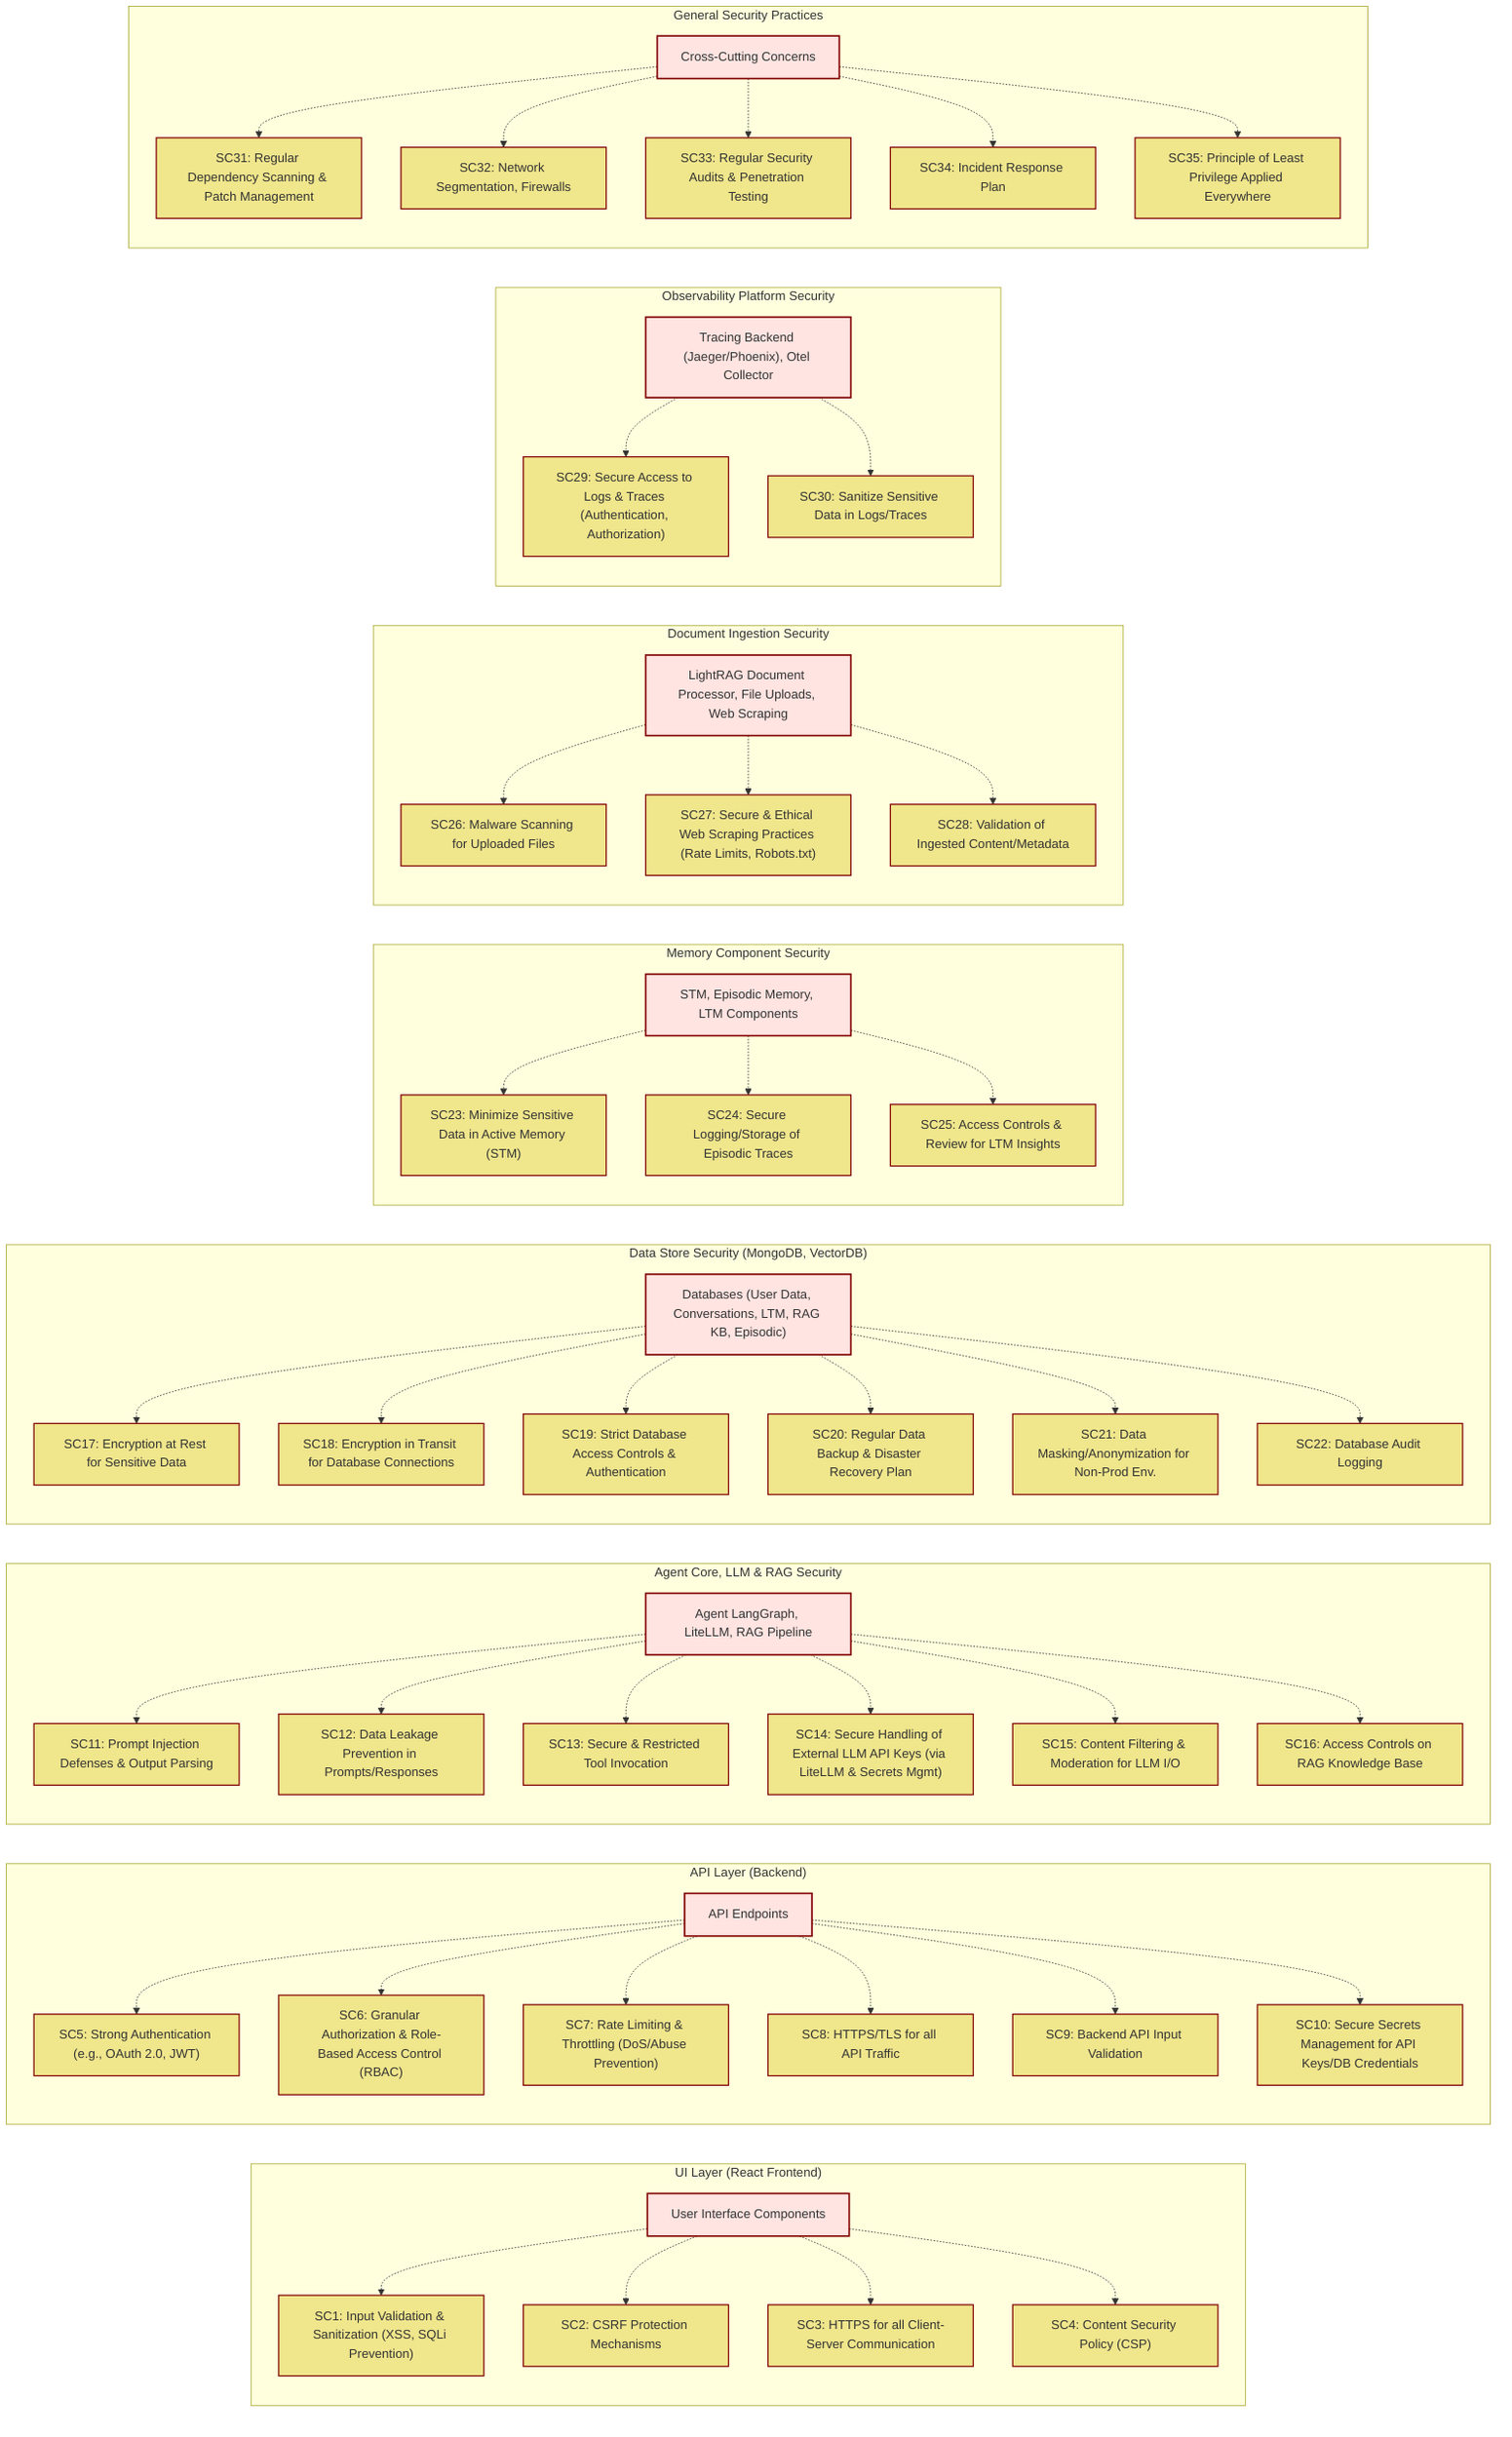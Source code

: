 %%{
  init: {
    'theme': 'base',
    'themeVariables': {
      'fontFamily': 'Comic Sans MS, cursive',
      'fontSize': '12px',
      'primaryColor': '#FFF0F5',        /* lavenderblush - main background */
      'nodeBorder': '#800000',         /* maroon - component borders */
      'lineColor': '#A52A2A',          /* brown - connection lines */
      'primaryTextColor': '#556B2F',   /* darkolivegreen */
      'componentBg': '#FFE4E1',        /* mistyrose - for system areas */
      'securityControlColor': '#F0E68C', /* khaki - for security controls */
      'threatColor': '#FFC0CB',        /* pink - for threats (use sparingly or as notes) */
      'edgeLabelBackground':'#FFF5EE', /* seashell - for edge labels */
      'clusterBkg': '#FAF0E6'         /* linen - for clusters */
    },
    'flowchart': {
      'curve': 'basis'
    }
  }
}%%

graph LR
    classDef systemArea fill:#FFE4E1,stroke:#800000,stroke-width:2px,shape:rectangle;
    classDef securityControl fill:#F0E68C,stroke:#800000,stroke-width:1.5px,shape:roundrect;
    classDef threat fill:#FFB6C1,stroke:#800000,stroke-width:1px,linestyle:dashed,shape:parallelogram;

    %% Major System Areas
    subgraph UI_Security ["UI Layer (React Frontend)"]
        direction TB
        UI_Area[User Interface Components]:::systemArea;
        SC1_InputValidation["SC1: Input Validation & Sanitization (XSS, SQLi Prevention)"]:::securityControl;
        SC2_CSRF_Protection["SC2: CSRF Protection Mechanisms"]:::securityControl;
        SC3_HTTPS_Frontend["SC3: HTTPS for all Client-Server Communication"]:::securityControl;
        SC4_Content_Security_Policy["SC4: Content Security Policy (CSP)"]:::securityControl;
        UI_Area -.-> SC1_InputValidation;
        UI_Area -.-> SC2_CSRF_Protection;
        UI_Area -.-> SC3_HTTPS_Frontend;
        UI_Area -.-> SC4_Content_Security_Policy;
    end

    subgraph API_Security ["API Layer (Backend)"]
        direction TB
        API_Area[API Endpoints]:::systemArea;
        SC5_Authentication["SC5: Strong Authentication (e.g., OAuth 2.0, JWT)"]:::securityControl;
        SC6_Authorization["SC6: Granular Authorization & Role-Based Access Control (RBAC)"]:::securityControl;
        SC7_Rate_Limiting_Throttling["SC7: Rate Limiting & Throttling (DoS/Abuse Prevention)"]:::securityControl;
        SC8_HTTPS_Backend["SC8: HTTPS/TLS for all API Traffic"]:::securityControl;
        SC9_API_Input_Validation["SC9: Backend API Input Validation"]:::securityControl;
        SC10_Secrets_Management_API["SC10: Secure Secrets Management for API Keys/DB Credentials"]:::securityControl;
        API_Area -.-> SC5_Authentication;
        API_Area -.-> SC6_Authorization;
        API_Area -.-> SC7_Rate_Limiting_Throttling;
        API_Area -.-> SC8_HTTPS_Backend;
        API_Area -.-> SC9_API_Input_Validation;
        API_Area -.-> SC10_Secrets_Management_API;
    end

    subgraph Agent_LLM_Security ["Agent Core, LLM & RAG Security"]
        direction TB
        Agent_LLM_Area["Agent LangGraph, LiteLLM, RAG Pipeline"]:::systemArea;
        SC11_Prompt_Injection_Defense["SC11: Prompt Injection Defenses & Output Parsing"]:::securityControl;
        SC12_Data_Leakage_Prevention["SC12: Data Leakage Prevention in Prompts/Responses"]:::securityControl;
        SC13_Secure_Tool_Invocation["SC13: Secure & Restricted Tool Invocation"]:::securityControl;
        SC14_LLM_API_Key_Security["SC14: Secure Handling of External LLM API Keys (via LiteLLM & Secrets Mgmt)"]:::securityControl;
        SC15_Content_Filtering_Moderation["SC15: Content Filtering & Moderation for LLM I/O"]:::securityControl;
        SC16_RAG_Access_Control["SC16: Access Controls on RAG Knowledge Base"]:::securityControl;
        Agent_LLM_Area -.-> SC11_Prompt_Injection_Defense;
        Agent_LLM_Area -.-> SC12_Data_Leakage_Prevention;
        Agent_LLM_Area -.-> SC13_Secure_Tool_Invocation;
        Agent_LLM_Area -.-> SC14_LLM_API_Key_Security;
        Agent_LLM_Area -.-> SC15_Content_Filtering_Moderation;
        Agent_LLM_Area -.-> SC16_RAG_Access_Control;
    end

    subgraph Data_Security ["Data Store Security (MongoDB, VectorDB)"]
        direction TB
        Data_Store_Area["Databases (User Data, Conversations, LTM, RAG KB, Episodic)"]:::systemArea;
        SC17_Encryption_At_Rest["SC17: Encryption at Rest for Sensitive Data"]:::securityControl;
        SC18_Encryption_In_Transit_DB["SC18: Encryption in Transit for Database Connections"]:::securityControl;
        SC19_DB_Access_Control["SC19: Strict Database Access Controls & Authentication"]:::securityControl;
        SC20_Data_Backup_Recovery["SC20: Regular Data Backup & Disaster Recovery Plan"]:::securityControl;
        SC21_Data_Masking_Anonymization["SC21: Data Masking/Anonymization for Non-Prod Env."]:::securityControl;
        SC22_Audit_Logging_DB["SC22: Database Audit Logging"]:::securityControl;
        Data_Store_Area -.-> SC17_Encryption_At_Rest;
        Data_Store_Area -.-> SC18_Encryption_In_Transit_DB;
        Data_Store_Area -.-> SC19_DB_Access_Control;
        Data_Store_Area -.-> SC20_Data_Backup_Recovery;
        Data_Store_Area -.-> SC21_Data_Masking_Anonymization;
        Data_Store_Area -.-> SC22_Audit_Logging_DB;
    end
    
    subgraph Memory_Security ["Memory Component Security"]
        direction TB
        Memory_Area["STM, Episodic Memory, LTM Components"]:::systemArea;
        SC23_Sensitive_Data_In_Memory["SC23: Minimize Sensitive Data in Active Memory (STM)"]:::securityControl;
        SC24_Secure_Episodic_Logging["SC24: Secure Logging/Storage of Episodic Traces"]:::securityControl;
        SC25_LTM_Access_Control["SC25: Access Controls & Review for LTM Insights"]:::securityControl;
        Memory_Area -.-> SC23_Sensitive_Data_In_Memory;
        Memory_Area -.-> SC24_Secure_Episodic_Logging;
        Memory_Area -.-> SC25_LTM_Access_Control;
    end

    subgraph Ingestion_Security ["Document Ingestion Security"]
        direction TB
        Ingestion_Area["LightRAG Document Processor, File Uploads, Web Scraping"]:::systemArea;
        SC26_Malware_Scanning["SC26: Malware Scanning for Uploaded Files"]:::securityControl;
        SC27_Secure_Scraping_Practices["SC27: Secure & Ethical Web Scraping Practices (Rate Limits, Robots.txt)"]:::securityControl;
        SC28_Ingestion_Input_Validation["SC28: Validation of Ingested Content/Metadata"]:::securityControl;
        Ingestion_Area -.-> SC26_Malware_Scanning;
        Ingestion_Area -.-> SC27_Secure_Scraping_Practices;
        Ingestion_Area -.-> SC28_Ingestion_Input_Validation;
    end

    subgraph Observability_Security ["Observability Platform Security"]
        direction TB
        Observability_Area["Tracing Backend (Jaeger/Phoenix), Otel Collector"]:::systemArea;
        SC29_Secure_Access_To_Traces["SC29: Secure Access to Logs & Traces (Authentication, Authorization)"]:::securityControl;
        SC30_Sanitize_Sensitive_Data_Logs["SC30: Sanitize Sensitive Data in Logs/Traces"]:::securityControl;
        Observability_Area -.-> SC29_Secure_Access_To_Traces;
        Observability_Area -.-> SC30_Sanitize_Sensitive_Data_Logs;
    end

    subgraph General_Security_Practices ["General Security Practices"]
        direction TB
        General_Area["Cross-Cutting Concerns"]:::systemArea;
        SC31_Dependency_Scanning["SC31: Regular Dependency Scanning & Patch Management"]:::securityControl;
        SC32_Network_Security["SC32: Network Segmentation, Firewalls"]:::securityControl;
        SC33_Security_Audits_Pen_Testing["SC33: Regular Security Audits & Penetration Testing"]:::securityControl;
        SC34_Incident_Response_Plan["SC34: Incident Response Plan"]:::securityControl;
        SC35_Least_Privilege_Principle["SC35: Principle of Least Privilege Applied Everywhere"]:::securityControl;
        General_Area -.-> SC31_Dependency_Scanning;
        General_Area -.-> SC32_Network_Security;
        General_Area -.-> SC33_Security_Audits_Pen_Testing;
        General_Area -.-> SC34_Incident_Response_Plan;
        General_Area -.-> SC35_Least_Privilege_Principle;
    end

    %% title Security Architecture Considerations Diagram